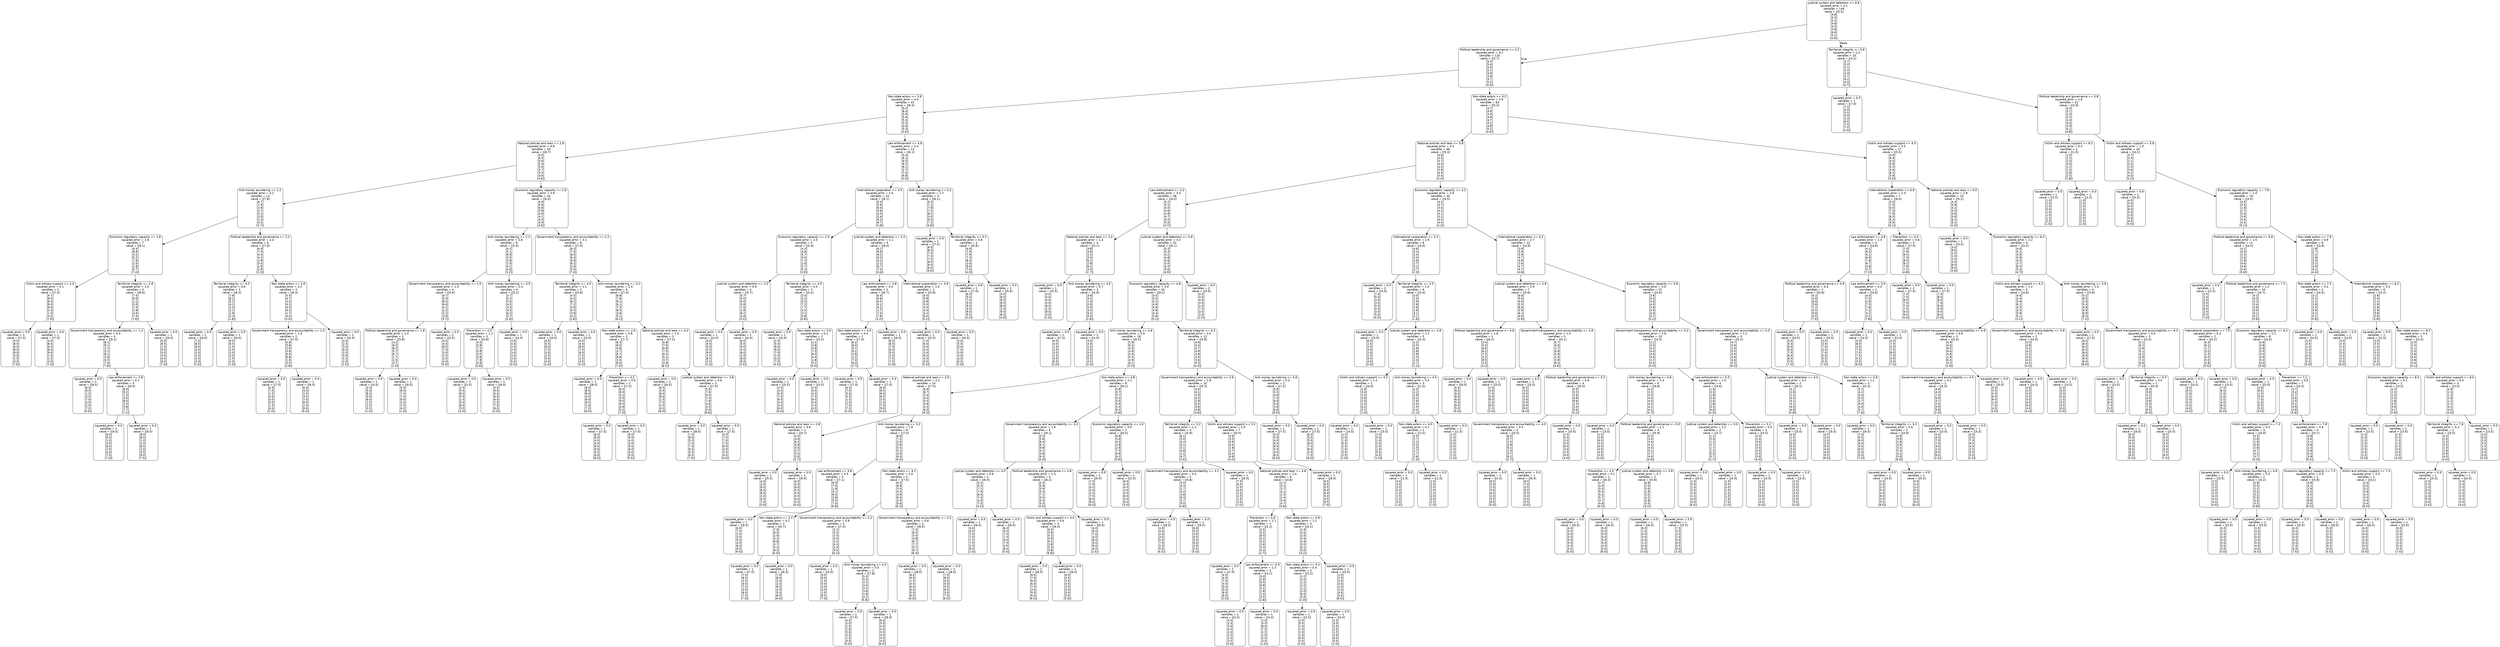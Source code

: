 digraph Tree {
node [shape=box, style="rounded", color="black", fontname="helvetica"] ;
edge [fontname="helvetica"] ;
0 [label="Judicial system and detention <= 6.8\nsquared_error = 4.1\nsamples = 148\nvalue = [[5.5]\n[4.8]\n[5.0]\n[4.2]\n[4.8]\n[4.5]\n[3.8]\n[4.6]\n[5.1]\n[4.6]]"] ;
1 [label="Political leadership and governance <= 3.2\nsquared_error = 4.1\nsamples = 125\nvalue = [[5.7]\n[5.0]\n[5.4]\n[4.6]\n[5.1]\n[4.9]\n[3.9]\n[4.7]\n[5.2]\n[4.5]]"] ;
0 -> 1 [labeldistance=2.5, labelangle=45, headlabel="True"] ;
2 [label="Non-state actors <= 3.8\nsquared_error = 4.4\nsamples = 42\nvalue = [[6.5]\n[5.5]\n[6.4]\n[5.9]\n[5.6]\n[5.4]\n[3.3]\n[4.6]\n[5.3]\n[4.4]]"] ;
1 -> 2 ;
3 [label="National policies and laws <= 2.8\nsquared_error = 4.6\nsamples = 29\nvalue = [[6.7]\n[5.6]\n[6.5]\n[5.6]\n[5.4]\n[5.0]\n[3.7]\n[3.3]\n[4.6]\n[4.6]]"] ;
2 -> 3 ;
4 [label="Anti-money laundering <= 2.2\nsquared_error = 4.2\nsamples = 13\nvalue = [[7.8]\n[6.7]\n[7.9]\n[3.8]\n[4.7]\n[5.2]\n[3.0]\n[2.3]\n[4.2]\n[4.7]]"] ;
3 -> 4 ;
5 [label="Economic regulatory capacity <= 1.8\nsquared_error = 2.6\nsamples = 7\nvalue = [[8.1]\n[6.4]\n[8.8]\n[3.2]\n[5.2]\n[7.9]\n[2.5]\n[2.8]\n[5.7]\n[7.4]]"] ;
4 -> 5 ;
6 [label="Victim and witness support <= 2.0\nsquared_error = 0.1\nsamples = 2\nvalue = [[7.3]\n[4.7]\n[8.5]\n[6.5]\n[8.0]\n[9.0]\n[2.0]\n[1.5]\n[3.0]\n[7.0]]"] ;
5 -> 6 ;
7 [label="squared_error = 0.0\nsamples = 1\nvalue = [[7.0]\n[5.0]\n[8.5]\n[6.5]\n[8.0]\n[9.0]\n[3.0]\n[1.5]\n[3.0]\n[7.0]]"] ;
6 -> 7 ;
8 [label="squared_error = 0.0\nsamples = 1\nvalue = [[7.5]\n[4.5]\n[8.5]\n[6.5]\n[8.0]\n[9.0]\n[1.5]\n[1.5]\n[3.0]\n[7.0]]"] ;
6 -> 8 ;
9 [label="Territorial integrity <= 2.8\nsquared_error = 1.0\nsamples = 5\nvalue = [[8.6]\n[7.5]\n[9.0]\n[1.2]\n[3.5]\n[7.3]\n[2.8]\n[3.6]\n[7.3]\n[7.6]]"] ;
5 -> 9 ;
10 [label="Government transparency and accountability <= 1.2\nsquared_error = 0.3\nsamples = 4\nvalue = [[9.2]\n[8.1]\n[9.1]\n[1.1]\n[3.1]\n[8.1]\n[2.6]\n[3.5]\n[7.6]\n[7.8]]"] ;
9 -> 10 ;
11 [label="squared_error = 0.0\nsamples = 1\nvalue = [[8.5]\n[8.5]\n[9.0]\n[1.5]\n[3.5]\n[7.0]\n[3.0]\n[2.5]\n[7.5]\n[9.5]]"] ;
10 -> 11 ;
12 [label="Law enforcement <= 2.8\nsquared_error = 0.1\nsamples = 3\nvalue = [[9.5]\n[8.0]\n[9.2]\n[1.0]\n[3.0]\n[8.5]\n[2.5]\n[3.8]\n[7.7]\n[7.2]]"] ;
10 -> 12 ;
13 [label="squared_error = 0.0\nsamples = 2\nvalue = [[9.5]\n[8.0]\n[9.5]\n[1.0]\n[3.5]\n[8.5]\n[2.5]\n[4.0]\n[7.5]\n[7.0]]"] ;
12 -> 13 ;
14 [label="squared_error = 0.0\nsamples = 1\nvalue = [[9.5]\n[8.0]\n[8.5]\n[1.0]\n[2.0]\n[8.5]\n[2.5]\n[3.5]\n[8.0]\n[7.5]]"] ;
12 -> 14 ;
15 [label="squared_error = 0.0\nsamples = 1\nvalue = [[6.0]\n[5.0]\n[8.5]\n[1.5]\n[5.0]\n[4.0]\n[3.5]\n[4.0]\n[6.0]\n[7.0]]"] ;
9 -> 15 ;
16 [label="Political leadership and governance <= 1.2\nsquared_error = 2.4\nsamples = 6\nvalue = [[7.6]\n[6.9]\n[7.0]\n[4.3]\n[4.2]\n[2.8]\n[3.5]\n[1.8]\n[2.9]\n[2.3]]"] ;
4 -> 16 ;
17 [label="Territorial integrity <= 4.2\nsquared_error = 0.6\nsamples = 3\nvalue = [[8.2]\n[7.8]\n[8.2]\n[5.2]\n[4.1]\n[2.0]\n[2.2]\n[1.9]\n[2.3]\n[1.9]]"] ;
16 -> 17 ;
18 [label="squared_error = 0.0\nsamples = 2\nvalue = [[8.0]\n[7.5]\n[8.5]\n[6.0]\n[4.5]\n[2.0]\n[2.0]\n[2.0]\n[2.0]\n[2.0]]"] ;
17 -> 18 ;
19 [label="squared_error = 0.0\nsamples = 1\nvalue = [[9.0]\n[9.5]\n[6.5]\n[1.5]\n[2.0]\n[2.0]\n[3.0]\n[1.5]\n[4.0]\n[1.5]]"] ;
17 -> 19 ;
20 [label="Non-state actors <= 2.8\nsquared_error = 2.2\nsamples = 3\nvalue = [[6.3]\n[5.0]\n[4.7]\n[2.3]\n[4.5]\n[4.3]\n[6.2]\n[1.7]\n[4.0]\n[3.0]]"] ;
16 -> 20 ;
21 [label="Government transparency and accountability <= 1.5\nsquared_error = 1.0\nsamples = 2\nvalue = [[7.0]\n[5.8]\n[5.8]\n[2.0]\n[3.8]\n[6.0]\n[6.8]\n[1.8]\n[5.0]\n[3.8]]"] ;
20 -> 21 ;
22 [label="squared_error = 0.0\nsamples = 1\nvalue = [[7.5]\n[5.5]\n[7.5]\n[1.5]\n[4.0]\n[5.0]\n[5.0]\n[1.5]\n[4.0]\n[2.5]]"] ;
21 -> 22 ;
23 [label="squared_error = 0.0\nsamples = 1\nvalue = [[6.5]\n[6.0]\n[4.0]\n[2.5]\n[3.5]\n[7.0]\n[8.5]\n[2.0]\n[6.0]\n[5.0]]"] ;
21 -> 23 ;
24 [label="squared_error = 0.0\nsamples = 1\nvalue = [[5.0]\n[3.5]\n[2.5]\n[3.0]\n[6.0]\n[1.0]\n[5.0]\n[1.5]\n[2.0]\n[1.5]]"] ;
20 -> 24 ;
25 [label="Economic regulatory capacity <= 2.8\nsquared_error = 3.9\nsamples = 16\nvalue = [[6.0]\n[4.9]\n[5.8]\n[6.8]\n[5.8]\n[4.9]\n[4.1]\n[4.0]\n[4.9]\n[4.6]]"] ;
3 -> 25 ;
26 [label="Anti-money laundering <= 2.2\nsquared_error = 2.8\nsamples = 8\nvalue = [[5.4]\n[4.2]\n[5.1]\n[6.9]\n[5.5]\n[3.8]\n[2.9]\n[4.2]\n[4.8]\n[3.2]]"] ;
25 -> 26 ;
27 [label="Government transparency and accountability <= 1.5\nsquared_error = 1.3\nsamples = 4\nvalue = [[5.6]\n[4.7]\n[5.0]\n[8.4]\n[6.6]\n[4.2]\n[2.2]\n[2.2]\n[3.9]\n[3.7]]"] ;
26 -> 27 ;
28 [label="Political leadership and governance <= 1.8\nsquared_error = 1.0\nsamples = 2\nvalue = [[5.8]\n[3.2]\n[6.0]\n[8.2]\n[5.7]\n[6.7]\n[1.7]\n[1.5]\n[3.7]\n[1.0]]"] ;
27 -> 28 ;
29 [label="squared_error = 0.0\nsamples = 1\nvalue = [[4.5]\n[2.0]\n[5.0]\n[8.5]\n[5.0]\n[6.0]\n[1.5]\n[1.5]\n[3.5]\n[1.0]]"] ;
28 -> 29 ;
30 [label="squared_error = 0.0\nsamples = 1\nvalue = [[8.5]\n[5.5]\n[8.0]\n[7.5]\n[7.0]\n[8.0]\n[2.0]\n[1.5]\n[4.0]\n[1.0]]"] ;
28 -> 30 ;
31 [label="squared_error = 0.0\nsamples = 2\nvalue = [[5.5]\n[5.5]\n[4.5]\n[8.5]\n[7.0]\n[3.0]\n[2.5]\n[2.5]\n[4.0]\n[5.0]]"] ;
27 -> 31 ;
32 [label="Anti-money laundering <= 3.5\nsquared_error = 2.4\nsamples = 4\nvalue = [[5.2]\n[3.7]\n[5.2]\n[5.5]\n[4.5]\n[3.3]\n[3.5]\n[6.2]\n[5.7]\n[2.8]]"] ;
26 -> 32 ;
33 [label="Prevention <= 2.5\nsquared_error = 1.2\nsamples = 3\nvalue = [[5.8]\n[4.0]\n[5.8]\n[7.2]\n[5.8]\n[3.5]\n[3.8]\n[7.8]\n[5.8]\n[2.8]]"] ;
32 -> 33 ;
34 [label="squared_error = 0.0\nsamples = 2\nvalue = [[5.5]\n[2.5]\n[5.5]\n[8.5]\n[5.5]\n[1.0]\n[5.0]\n[8.0]\n[5.5]\n[2.0]]"] ;
33 -> 34 ;
35 [label="squared_error = 0.0\nsamples = 1\nvalue = [[6.0]\n[5.5]\n[6.0]\n[6.0]\n[6.0]\n[6.0]\n[2.5]\n[7.5]\n[6.0]\n[3.5]]"] ;
33 -> 35 ;
36 [label="squared_error = 0.0\nsamples = 1\nvalue = [[4.0]\n[3.0]\n[4.0]\n[2.0]\n[2.0]\n[3.0]\n[3.0]\n[3.0]\n[5.5]\n[3.0]]"] ;
32 -> 36 ;
37 [label="Government transparency and accountability <= 2.2\nsquared_error = 3.1\nsamples = 8\nvalue = [[7.0]\n[6.3]\n[7.0]\n[6.5]\n[6.3]\n[6.8]\n[6.2]\n[3.6]\n[5.0]\n[7.0]]"] ;
25 -> 37 ;
38 [label="Territorial integrity <= 4.0\nsquared_error = 1.1\nsamples = 2\nvalue = [[5.8]\n[4.5]\n[4.5]\n[8.2]\n[7.2]\n[4.8]\n[5.0]\n[3.8]\n[4.2]\n[2.8]]"] ;
37 -> 38 ;
39 [label="squared_error = 0.0\nsamples = 1\nvalue = [[6.5]\n[4.5]\n[5.0]\n[8.0]\n[7.0]\n[3.5]\n[2.5]\n[5.0]\n[4.0]\n[2.0]]"] ;
38 -> 39 ;
40 [label="squared_error = 0.0\nsamples = 1\nvalue = [[5.0]\n[4.5]\n[4.0]\n[8.5]\n[7.5]\n[6.0]\n[7.5]\n[2.5]\n[4.5]\n[3.5]]"] ;
38 -> 40 ;
41 [label="Anti-money laundering <= 3.2\nsquared_error = 2.4\nsamples = 6\nvalue = [[7.4]\n[6.8]\n[7.6]\n[6.1]\n[6.1]\n[7.3]\n[6.5]\n[3.6]\n[5.2]\n[8.1]]"] ;
37 -> 41 ;
42 [label="Non-state actors <= 2.5\nsquared_error = 0.9\nsamples = 3\nvalue = [[7.7]\n[8.3]\n[8.5]\n[4.8]\n[3.7]\n[8.7]\n[8.8]\n[3.5]\n[6.0]\n[7.5]]"] ;
41 -> 42 ;
43 [label="squared_error = 0.0\nsamples = 1\nvalue = [[8.5]\n[8.0]\n[8.5]\n[6.0]\n[4.0]\n[8.0]\n[9.5]\n[1.0]\n[7.0]\n[8.5]]"] ;
42 -> 43 ;
44 [label="Prevention <= 3.2\nsquared_error = 0.4\nsamples = 2\nvalue = [[7.2]\n[8.5]\n[8.5]\n[4.2]\n[3.5]\n[9.0]\n[8.5]\n[4.8]\n[5.5]\n[7.0]]"] ;
42 -> 44 ;
45 [label="squared_error = 0.0\nsamples = 1\nvalue = [[7.5]\n[8.0]\n[8.0]\n[4.5]\n[4.0]\n[8.5]\n[9.0]\n[5.5]\n[6.0]\n[8.5]]"] ;
44 -> 45 ;
46 [label="squared_error = 0.0\nsamples = 1\nvalue = [[7.0]\n[9.0]\n[9.0]\n[4.0]\n[3.0]\n[9.5]\n[8.0]\n[4.0]\n[5.0]\n[5.5]]"] ;
44 -> 46 ;
47 [label="National policies and laws <= 4.2\nsquared_error = 1.5\nsamples = 3\nvalue = [[7.2]\n[5.8]\n[7.0]\n[6.8]\n[7.5]\n[6.5]\n[5.1]\n[3.7]\n[4.8]\n[8.5]]"] ;
41 -> 47 ;
48 [label="squared_error = 0.0\nsamples = 1\nvalue = [[6.5]\n[6.5]\n[4.5]\n[8.0]\n[8.0]\n[1.5]\n[7.0]\n[2.5]\n[4.0]\n[8.0]]"] ;
47 -> 48 ;
49 [label="Judicial system and detention <= 3.8\nsquared_error = 0.6\nsamples = 2\nvalue = [[7.4]\n[5.6]\n[7.6]\n[6.5]\n[7.4]\n[7.8]\n[4.6]\n[4.0]\n[5.0]\n[8.6]]"] ;
47 -> 49 ;
50 [label="squared_error = 0.0\nsamples = 1\nvalue = [[8.5]\n[7.5]\n[8.0]\n[5.0]\n[7.0]\n[7.0]\n[6.5]\n[5.5]\n[6.5]\n[7.5]]"] ;
49 -> 50 ;
51 [label="squared_error = 0.0\nsamples = 1\nvalue = [[7.0]\n[5.0]\n[7.5]\n[7.0]\n[7.5]\n[8.0]\n[4.0]\n[3.5]\n[4.5]\n[9.0]]"] ;
49 -> 51 ;
52 [label="Law enforcement <= 4.8\nsquared_error = 2.4\nsamples = 13\nvalue = [[6.1]\n[5.4]\n[6.2]\n[6.5]\n[6.2]\n[6.1]\n[2.7]\n[7.0]\n[6.8]\n[4.0]]"] ;
2 -> 52 ;
53 [label="International cooperation <= 4.5\nsquared_error = 2.0\nsamples = 10\nvalue = [[6.1]\n[5.4]\n[5.9]\n[6.0]\n[5.8]\n[5.3]\n[2.4]\n[6.3]\n[6.7]\n[3.8]]"] ;
52 -> 53 ;
54 [label="Economic regulatory capacity <= 2.5\nsquared_error = 2.0\nsamples = 5\nvalue = [[5.4]\n[4.3]\n[4.8]\n[5.7]\n[5.5]\n[7.3]\n[2.6]\n[5.7]\n[5.3]\n[3.9]]"] ;
53 -> 54 ;
55 [label="Judicial system and detention <= 2.5\nsquared_error = 0.9\nsamples = 2\nvalue = [[5.7]\n[5.7]\n[5.5]\n[6.0]\n[3.8]\n[7.0]\n[1.8]\n[8.2]\n[4.8]\n[3.0]]"] ;
54 -> 55 ;
56 [label="squared_error = 0.0\nsamples = 1\nvalue = [[4.0]\n[4.0]\n[5.5]\n[5.0]\n[3.5]\n[9.0]\n[1.5]\n[8.5]\n[2.5]\n[2.0]]"] ;
55 -> 56 ;
57 [label="squared_error = 0.0\nsamples = 1\nvalue = [[6.5]\n[6.5]\n[5.5]\n[6.5]\n[4.0]\n[6.0]\n[2.0]\n[8.0]\n[6.0]\n[3.5]]"] ;
55 -> 57 ;
58 [label="Territorial integrity <= 4.5\nsquared_error = 0.5\nsamples = 3\nvalue = [[5.2]\n[3.0]\n[4.2]\n[5.3]\n[7.2]\n[7.7]\n[3.3]\n[3.2]\n[5.8]\n[4.8]]"] ;
54 -> 58 ;
59 [label="squared_error = 0.0\nsamples = 1\nvalue = [[5.0]\n[2.5]\n[5.0]\n[6.5]\n[6.5]\n[7.0]\n[2.0]\n[4.0]\n[7.0]\n[4.5]]"] ;
58 -> 59 ;
60 [label="Non-state actors <= 5.0\nsquared_error = 0.1\nsamples = 2\nvalue = [[5.2]\n[3.2]\n[3.8]\n[4.8]\n[7.5]\n[8.0]\n[4.0]\n[2.8]\n[5.2]\n[5.0]]"] ;
58 -> 60 ;
61 [label="squared_error = 0.0\nsamples = 1\nvalue = [[5.5]\n[3.5]\n[4.0]\n[5.5]\n[7.5]\n[8.0]\n[4.0]\n[3.0]\n[6.0]\n[5.0]]"] ;
60 -> 61 ;
62 [label="squared_error = 0.0\nsamples = 1\nvalue = [[5.0]\n[3.0]\n[3.5]\n[4.0]\n[7.5]\n[8.0]\n[4.0]\n[2.5]\n[4.5]\n[5.0]]"] ;
60 -> 62 ;
63 [label="Judicial system and detention <= 3.2\nsquared_error = 1.1\nsamples = 5\nvalue = [[6.5]\n[6.1]\n[6.6]\n[6.2]\n[6.0]\n[4.2]\n[2.2]\n[6.7]\n[7.4]\n[3.6]]"] ;
53 -> 63 ;
64 [label="Law enforcement <= 3.8\nsquared_error = 0.5\nsamples = 3\nvalue = [[6.7]\n[6.4]\n[6.8]\n[6.5]\n[6.1]\n[4.2]\n[1.7]\n[7.3]\n[7.8]\n[3.2]]"] ;
63 -> 64 ;
65 [label="Non-state actors <= 4.5\nsquared_error = 0.4\nsamples = 2\nvalue = [[7.0]\n[6.2]\n[8.0]\n[5.7]\n[6.2]\n[2.8]\n[1.2]\n[7.0]\n[8.3]\n[3.7]]"] ;
64 -> 65 ;
66 [label="squared_error = 0.0\nsamples = 1\nvalue = [[7.0]\n[6.5]\n[7.0]\n[5.0]\n[5.5]\n[1.5]\n[1.5]\n[7.0]\n[7.0]\n[2.0]]"] ;
65 -> 66 ;
67 [label="squared_error = 0.0\nsamples = 1\nvalue = [[7.0]\n[6.0]\n[8.5]\n[6.0]\n[6.5]\n[3.5]\n[1.0]\n[7.0]\n[9.0]\n[4.5]]"] ;
65 -> 67 ;
68 [label="squared_error = 0.0\nsamples = 1\nvalue = [[6.5]\n[6.5]\n[6.0]\n[7.0]\n[6.0]\n[5.0]\n[2.0]\n[7.5]\n[7.5]\n[3.0]]"] ;
64 -> 68 ;
69 [label="International cooperation <= 5.8\nsquared_error = 1.0\nsamples = 2\nvalue = [[5.8]\n[5.0]\n[5.8]\n[4.8]\n[5.5]\n[4.0]\n[4.5]\n[4.2]\n[6.0]\n[5.2]]"] ;
63 -> 69 ;
70 [label="squared_error = 0.0\nsamples = 1\nvalue = [[5.5]\n[7.0]\n[6.0]\n[4.5]\n[4.0]\n[3.0]\n[6.0]\n[4.5]\n[5.5]\n[5.5]]"] ;
69 -> 70 ;
71 [label="squared_error = 0.0\nsamples = 1\nvalue = [[6.0]\n[3.0]\n[5.5]\n[5.0]\n[7.0]\n[5.0]\n[3.0]\n[4.0]\n[6.5]\n[5.0]]"] ;
69 -> 71 ;
72 [label="Anti-money laundering <= 4.2\nsquared_error = 1.7\nsamples = 3\nvalue = [[6.1]\n[5.4]\n[7.2]\n[7.8]\n[7.2]\n[8.2]\n[3.5]\n[9.0]\n[7.2]\n[4.8]]"] ;
52 -> 72 ;
73 [label="squared_error = 0.0\nsamples = 1\nvalue = [[7.5]\n[8.5]\n[8.0]\n[7.5]\n[7.0]\n[7.5]\n[8.0]\n[9.0]\n[8.0]\n[9.0]]"] ;
72 -> 73 ;
74 [label="Territorial integrity <= 5.2\nsquared_error = 0.8\nsamples = 2\nvalue = [[5.8]\n[4.8]\n[7.0]\n[7.9]\n[7.3]\n[8.4]\n[2.6]\n[9.0]\n[7.0]\n[4.0]]"] ;
72 -> 74 ;
75 [label="squared_error = 0.0\nsamples = 1\nvalue = [[7.0]\n[6.0]\n[5.5]\n[7.0]\n[5.5]\n[9.0]\n[3.5]\n[9.0]\n[5.5]\n[4.0]]"] ;
74 -> 75 ;
76 [label="squared_error = 0.0\nsamples = 1\nvalue = [[5.0]\n[4.0]\n[8.0]\n[8.5]\n[8.5]\n[8.0]\n[2.0]\n[9.0]\n[8.0]\n[4.0]]"] ;
74 -> 76 ;
77 [label="Non-state actors <= 6.2\nsquared_error = 3.6\nsamples = 83\nvalue = [[5.3]\n[4.7]\n[4.9]\n[3.9]\n[4.8]\n[4.7]\n[4.1]\n[4.8]\n[5.2]\n[4.6]]"] ;
1 -> 77 ;
78 [label="National policies and laws <= 5.8\nsquared_error = 3.4\nsamples = 66\nvalue = [[5.3]\n[4.6]\n[4.5]\n[3.7]\n[4.4]\n[4.5]\n[3.9]\n[4.4]\n[5.0]\n[4.4]]"] ;
77 -> 78 ;
79 [label="Law enforcement <= 3.2\nsquared_error = 3.3\nsamples = 36\nvalue = [[6.0]\n[5.2]\n[5.2]\n[4.0]\n[4.6]\n[4.8]\n[4.7]\n[4.5]\n[5.5]\n[4.7]]"] ;
78 -> 79 ;
80 [label="National policies and laws <= 3.2\nsquared_error = 1.4\nsamples = 4\nvalue = [[5.1]\n[3.8]\n[3.8]\n[2.2]\n[3.0]\n[6.2]\n[2.8]\n[6.2]\n[4.3]\n[2.7]]"] ;
79 -> 80 ;
81 [label="squared_error = 0.0\nsamples = 1\nvalue = [[5.5]\n[4.0]\n[5.0]\n[4.5]\n[3.5]\n[8.5]\n[2.5]\n[8.0]\n[3.0]\n[2.5]]"] ;
80 -> 81 ;
82 [label="Anti-money laundering <= 4.5\nsquared_error = 0.7\nsamples = 3\nvalue = [[4.9]\n[3.8]\n[3.2]\n[1.0]\n[2.8]\n[5.0]\n[3.0]\n[5.2]\n[5.0]\n[2.8]]"] ;
80 -> 82 ;
83 [label="squared_error = 0.0\nsamples = 1\nvalue = [[7.5]\n[6.0]\n[4.0]\n[1.0]\n[3.5]\n[3.5]\n[1.5]\n[4.5]\n[6.5]\n[2.0]]"] ;
82 -> 83 ;
84 [label="squared_error = 0.0\nsamples = 2\nvalue = [[4.0]\n[3.0]\n[3.0]\n[1.0]\n[2.5]\n[5.5]\n[3.5]\n[5.5]\n[4.5]\n[3.0]]"] ;
82 -> 84 ;
85 [label="Judicial system and detention <= 5.8\nsquared_error = 3.2\nsamples = 32\nvalue = [[6.1]\n[5.3]\n[5.3]\n[4.2]\n[4.8]\n[4.6]\n[5.0]\n[4.3]\n[5.6]\n[4.9]]"] ;
79 -> 85 ;
86 [label="Economic regulatory capacity <= 4.8\nsquared_error = 3.0\nsamples = 30\nvalue = [[6.2]\n[5.5]\n[5.5]\n[4.2]\n[4.9]\n[4.8]\n[4.8]\n[4.4]\n[5.8]\n[5.1]]"] ;
85 -> 86 ;
87 [label="Anti-money laundering <= 4.8\nsquared_error = 2.5\nsamples = 18\nvalue = [[6.5]\n[5.9]\n[6.2]\n[4.5]\n[4.8]\n[5.5]\n[5.3]\n[4.9]\n[6.1]\n[5.5]]"] ;
86 -> 87 ;
88 [label="National policies and laws <= 3.5\nsquared_error = 2.2\nsamples = 10\nvalue = [[7.0]\n[6.0]\n[6.7]\n[3.4]\n[4.3]\n[5.5]\n[4.8]\n[4.3]\n[6.0]\n[6.3]]"] ;
87 -> 88 ;
89 [label="National policies and laws <= 2.8\nsquared_error = 0.6\nsamples = 2\nvalue = [[5.7]\n[4.0]\n[4.8]\n[6.2]\n[5.8]\n[5.5]\n[3.7]\n[5.5]\n[5.0]\n[5.7]]"] ;
88 -> 89 ;
90 [label="squared_error = 0.0\nsamples = 1\nvalue = [[5.0]\n[4.0]\n[3.5]\n[6.5]\n[6.5]\n[6.5]\n[2.0]\n[4.5]\n[7.0]\n[5.0]]"] ;
89 -> 90 ;
91 [label="squared_error = 0.0\nsamples = 1\nvalue = [[6.0]\n[4.0]\n[5.5]\n[6.0]\n[5.5]\n[5.0]\n[4.5]\n[6.0]\n[4.0]\n[6.0]]"] ;
89 -> 91 ;
92 [label="Anti-money laundering <= 3.2\nsquared_error = 1.9\nsamples = 8\nvalue = [[7.4]\n[6.6]\n[7.2]\n[2.6]\n[3.9]\n[5.5]\n[5.1]\n[4.0]\n[6.3]\n[6.4]]"] ;
88 -> 92 ;
93 [label="Law enforcement <= 3.8\nsquared_error = 0.5\nsamples = 3\nvalue = [[7.1]\n[6.9]\n[7.9]\n[1.9]\n[3.1]\n[6.4]\n[3.8]\n[5.5]\n[7.0]\n[6.8]]"] ;
92 -> 93 ;
94 [label="squared_error = 0.0\nsamples = 1\nvalue = [[8.5]\n[6.5]\n[7.5]\n[1.5]\n[3.0]\n[5.0]\n[4.0]\n[6.0]\n[9.0]\n[8.0]]"] ;
93 -> 94 ;
95 [label="Non-state actors <= 3.2\nsquared_error = 0.2\nsamples = 2\nvalue = [[6.7]\n[7.0]\n[8.0]\n[2.0]\n[3.2]\n[6.8]\n[3.7]\n[5.3]\n[6.3]\n[6.3]]"] ;
93 -> 95 ;
96 [label="squared_error = 0.0\nsamples = 1\nvalue = [[7.0]\n[7.0]\n[8.0]\n[2.0]\n[4.5]\n[7.5]\n[3.0]\n[6.0]\n[7.0]\n[7.0]]"] ;
95 -> 96 ;
97 [label="squared_error = 0.0\nsamples = 1\nvalue = [[6.5]\n[7.0]\n[8.0]\n[2.0]\n[2.5]\n[6.5]\n[4.0]\n[5.0]\n[6.0]\n[6.0]]"] ;
95 -> 97 ;
98 [label="Non-state actors <= 4.2\nsquared_error = 2.0\nsamples = 5\nvalue = [[7.5]\n[6.3]\n[6.8]\n[3.0]\n[4.4]\n[4.9]\n[6.0]\n[3.0]\n[5.8]\n[6.2]]"] ;
92 -> 98 ;
99 [label="Government transparency and accountability <= 3.2\nsquared_error = 0.9\nsamples = 3\nvalue = [[7.0]\n[5.2]\n[5.3]\n[2.5]\n[4.0]\n[3.2]\n[4.3]\n[2.3]\n[5.0]\n[6.2]]"] ;
98 -> 99 ;
100 [label="squared_error = 0.0\nsamples = 1\nvalue = [[5.5]\n[5.5]\n[6.0]\n[1.0]\n[5.0]\n[3.0]\n[5.5]\n[1.5]\n[6.5]\n[7.0]]"] ;
99 -> 100 ;
101 [label="Anti-money laundering <= 4.0\nsquared_error = 0.5\nsamples = 2\nvalue = [[7.8]\n[5.0]\n[5.0]\n[3.2]\n[3.5]\n[3.2]\n[3.8]\n[2.8]\n[4.2]\n[5.8]]"] ;
99 -> 101 ;
102 [label="squared_error = 0.0\nsamples = 1\nvalue = [[7.5]\n[4.0]\n[5.0]\n[2.5]\n[2.0]\n[3.0]\n[3.0]\n[2.5]\n[4.5]\n[5.0]]"] ;
101 -> 102 ;
103 [label="squared_error = 0.0\nsamples = 1\nvalue = [[8.0]\n[6.0]\n[5.0]\n[4.0]\n[5.0]\n[3.5]\n[4.5]\n[3.0]\n[4.0]\n[6.5]]"] ;
101 -> 103 ;
104 [label="Government transparency and accountability <= 3.2\nsquared_error = 0.8\nsamples = 2\nvalue = [[8.0]\n[7.5]\n[8.3]\n[3.5]\n[4.8]\n[6.7]\n[7.7]\n[3.7]\n[6.7]\n[6.3]]"] ;
98 -> 104 ;
105 [label="squared_error = 0.0\nsamples = 1\nvalue = [[8.0]\n[8.5]\n[9.0]\n[1.5]\n[4.5]\n[9.0]\n[6.0]\n[5.0]\n[6.0]\n[6.0]]"] ;
104 -> 105 ;
106 [label="squared_error = 0.0\nsamples = 1\nvalue = [[8.0]\n[7.0]\n[8.0]\n[4.5]\n[5.0]\n[5.5]\n[8.5]\n[3.0]\n[7.0]\n[6.5]]"] ;
104 -> 106 ;
107 [label="Non-state actors <= 4.8\nsquared_error = 2.1\nsamples = 8\nvalue = [[6.1]\n[5.8]\n[5.7]\n[5.7]\n[5.3]\n[5.5]\n[5.8]\n[5.4]\n[6.3]\n[4.8]]"] ;
87 -> 107 ;
108 [label="Government transparency and accountability <= 3.2\nsquared_error = 1.6\nsamples = 6\nvalue = [[6.1]\n[5.3]\n[5.6]\n[6.4]\n[6.1]\n[6.8]\n[5.2]\n[4.8]\n[6.3]\n[4.4]]"] ;
107 -> 108 ;
109 [label="Judicial system and detention <= 4.0\nsquared_error = 0.6\nsamples = 2\nvalue = [[6.0]\n[5.2]\n[5.2]\n[7.1]\n[7.0]\n[6.4]\n[7.4]\n[4.0]\n[7.5]\n[4.2]]"] ;
108 -> 109 ;
110 [label="squared_error = 0.0\nsamples = 1\nvalue = [[6.0]\n[3.0]\n[4.5]\n[7.5]\n[7.0]\n[7.5]\n[7.0]\n[2.5]\n[6.0]\n[2.0]]"] ;
109 -> 110 ;
111 [label="squared_error = 0.0\nsamples = 1\nvalue = [[6.0]\n[6.0]\n[5.5]\n[7.0]\n[7.0]\n[6.0]\n[7.5]\n[4.5]\n[8.0]\n[5.0]]"] ;
109 -> 111 ;
112 [label="Political leadership and governance <= 4.8\nsquared_error = 1.3\nsamples = 4\nvalue = [[6.2]\n[5.4]\n[5.9]\n[5.9]\n[5.3]\n[7.1]\n[3.5]\n[5.4]\n[5.3]\n[4.5]]"] ;
108 -> 112 ;
113 [label="Victim and witness support <= 4.0\nsquared_error = 0.9\nsamples = 3\nvalue = [[6.3]\n[6.3]\n[5.8]\n[5.2]\n[5.8]\n[6.2]\n[3.8]\n[5.0]\n[5.8]\n[5.8]]"] ;
112 -> 113 ;
114 [label="squared_error = 0.0\nsamples = 2\nvalue = [[6.5]\n[6.5]\n[7.0]\n[6.0]\n[6.5]\n[7.5]\n[3.5]\n[5.0]\n[6.0]\n[6.0]]"] ;
113 -> 114 ;
115 [label="squared_error = 0.0\nsamples = 1\nvalue = [[6.0]\n[6.0]\n[3.5]\n[3.5]\n[4.5]\n[3.5]\n[4.5]\n[5.0]\n[5.5]\n[5.5]]"] ;
113 -> 115 ;
116 [label="squared_error = 0.0\nsamples = 1\nvalue = [[6.0]\n[4.0]\n[6.0]\n[7.0]\n[4.5]\n[8.5]\n[3.0]\n[6.0]\n[4.5]\n[2.5]]"] ;
112 -> 116 ;
117 [label="Economic regulatory capacity <= 4.2\nsquared_error = 0.5\nsamples = 2\nvalue = [[6.0]\n[6.8]\n[5.8]\n[4.0]\n[3.8]\n[2.8]\n[7.0]\n[6.8]\n[6.2]\n[5.8]]"] ;
107 -> 117 ;
118 [label="squared_error = 0.0\nsamples = 1\nvalue = [[6.5]\n[7.0]\n[7.0]\n[4.0]\n[4.0]\n[2.5]\n[7.5]\n[8.5]\n[6.5]\n[6.0]]"] ;
117 -> 118 ;
119 [label="squared_error = 0.0\nsamples = 1\nvalue = [[5.5]\n[6.5]\n[4.5]\n[4.0]\n[3.5]\n[3.0]\n[6.5]\n[5.0]\n[6.0]\n[5.5]]"] ;
117 -> 119 ;
120 [label="Territorial integrity <= 6.2\nsquared_error = 3.0\nsamples = 12\nvalue = [[5.8]\n[4.8]\n[4.4]\n[3.7]\n[4.9]\n[3.8]\n[4.0]\n[3.6]\n[5.3]\n[4.4]]"] ;
86 -> 120 ;
121 [label="Government transparency and accountability <= 3.8\nsquared_error = 2.8\nsamples = 10\nvalue = [[5.3]\n[4.5]\n[4.1]\n[3.3]\n[4.3]\n[2.9]\n[3.5]\n[3.6]\n[4.8]\n[3.8]]"] ;
120 -> 121 ;
122 [label="Territorial integrity <= 5.2\nsquared_error = 1.2\nsamples = 3\nvalue = [[5.9]\n[6.1]\n[5.0]\n[2.4]\n[4.1]\n[3.1]\n[4.8]\n[2.2]\n[4.7]\n[3.5]]"] ;
121 -> 122 ;
123 [label="Government transparency and accountability <= 3.2\nsquared_error = 0.4\nsamples = 2\nvalue = [[5.8]\n[5.5]\n[4.3]\n[2.7]\n[4.2]\n[3.8]\n[6.3]\n[2.7]\n[5.5]\n[4.8]]"] ;
122 -> 123 ;
124 [label="squared_error = 0.0\nsamples = 1\nvalue = [[6.5]\n[4.5]\n[3.0]\n[2.0]\n[3.5]\n[5.5]\n[7.0]\n[2.0]\n[5.5]\n[4.5]]"] ;
123 -> 124 ;
125 [label="squared_error = 0.0\nsamples = 1\nvalue = [[5.5]\n[6.0]\n[5.0]\n[3.0]\n[4.5]\n[3.0]\n[6.0]\n[3.0]\n[5.5]\n[5.0]]"] ;
123 -> 125 ;
126 [label="squared_error = 0.0\nsamples = 1\nvalue = [[6.0]\n[7.0]\n[6.0]\n[2.0]\n[4.0]\n[2.0]\n[2.5]\n[1.5]\n[3.5]\n[1.5]]"] ;
122 -> 126 ;
127 [label="Victim and witness support <= 5.2\nsquared_error = 2.9\nsamples = 7\nvalue = [[5.0]\n[3.6]\n[3.5]\n[3.9]\n[4.4]\n[2.8]\n[2.7]\n[4.4]\n[4.9]\n[4.0]]"] ;
121 -> 127 ;
128 [label="National policies and laws <= 4.8\nsquared_error = 2.4\nsamples = 6\nvalue = [[4.6]\n[3.1]\n[3.1]\n[3.7]\n[4.1]\n[2.3]\n[2.4]\n[4.4]\n[4.7]\n[3.6]]"] ;
127 -> 128 ;
129 [label="Prevention <= 3.8\nsquared_error = 2.1\nsamples = 3\nvalue = [[5.2]\n[3.5]\n[3.2]\n[6.0]\n[5.2]\n[3.2]\n[2.8]\n[3.3]\n[4.3]\n[2.7]]"] ;
128 -> 129 ;
130 [label="squared_error = 0.0\nsamples = 1\nvalue = [[7.0]\n[4.5]\n[4.0]\n[7.0]\n[4.0]\n[5.0]\n[5.0]\n[6.0]\n[6.0]\n[2.5]]"] ;
129 -> 130 ;
131 [label="Law enforcement <= 5.5\nsquared_error = 1.3\nsamples = 2\nvalue = [[4.2]\n[3.0]\n[2.8]\n[5.5]\n[5.8]\n[2.2]\n[1.8]\n[2.0]\n[3.5]\n[2.8]]"] ;
129 -> 131 ;
132 [label="squared_error = 0.0\nsamples = 1\nvalue = [[4.5]\n[4.0]\n[2.5]\n[3.0]\n[4.0]\n[2.0]\n[2.5]\n[1.5]\n[3.5]\n[4.0]]"] ;
131 -> 132 ;
133 [label="squared_error = 0.0\nsamples = 1\nvalue = [[4.0]\n[2.0]\n[3.0]\n[8.0]\n[7.5]\n[2.5]\n[1.0]\n[2.5]\n[3.5]\n[1.5]]"] ;
131 -> 133 ;
134 [label="Non-state actors <= 5.8\nsquared_error = 1.2\nsamples = 3\nvalue = [[4.1]\n[2.9]\n[3.0]\n[2.0]\n[3.4]\n[1.6]\n[2.0]\n[5.2]\n[5.0]\n[4.2]]"] ;
128 -> 134 ;
135 [label="Non-state actors <= 5.2\nsquared_error = 0.4\nsamples = 2\nvalue = [[3.2]\n[2.2]\n[4.0]\n[1.0]\n[2.2]\n[1.2]\n[2.0]\n[6.0]\n[5.0]\n[2.0]]"] ;
134 -> 135 ;
136 [label="squared_error = 0.0\nsamples = 1\nvalue = [[2.5]\n[2.5]\n[5.0]\n[1.0]\n[1.0]\n[1.0]\n[1.0]\n[6.0]\n[5.0]\n[2.5]]"] ;
135 -> 136 ;
137 [label="squared_error = 0.0\nsamples = 1\nvalue = [[4.0]\n[2.0]\n[3.0]\n[1.0]\n[3.5]\n[1.5]\n[3.0]\n[6.0]\n[5.0]\n[1.5]]"] ;
135 -> 137 ;
138 [label="squared_error = 0.0\nsamples = 1\nvalue = [[5.0]\n[3.5]\n[2.0]\n[3.0]\n[4.5]\n[2.0]\n[2.0]\n[4.5]\n[5.0]\n[6.5]]"] ;
134 -> 138 ;
139 [label="squared_error = 0.0\nsamples = 1\nvalue = [[8.0]\n[6.5]\n[6.5]\n[5.5]\n[6.0]\n[6.0]\n[5.0]\n[4.5]\n[6.5]\n[7.0]]"] ;
127 -> 139 ;
140 [label="Anti-money laundering <= 5.8\nsquared_error = 0.3\nsamples = 2\nvalue = [[7.2]\n[5.8]\n[5.5]\n[4.8]\n[7.0]\n[6.8]\n[5.8]\n[3.8]\n[6.8]\n[6.5]]"] ;
120 -> 140 ;
141 [label="squared_error = 0.0\nsamples = 1\nvalue = [[7.5]\n[5.5]\n[5.5]\n[4.0]\n[6.0]\n[6.5]\n[5.0]\n[4.0]\n[6.0]\n[6.5]]"] ;
140 -> 141 ;
142 [label="squared_error = 0.0\nsamples = 1\nvalue = [[7.0]\n[6.0]\n[5.5]\n[5.5]\n[8.0]\n[7.0]\n[6.5]\n[3.5]\n[7.5]\n[6.5]]"] ;
140 -> 142 ;
143 [label="squared_error = 0.0\nsamples = 2\nvalue = [[4.0]\n[3.5]\n[3.5]\n[4.0]\n[4.0]\n[1.0]\n[7.5]\n[3.0]\n[3.0]\n[2.5]]"] ;
85 -> 143 ;
144 [label="Economic regulatory capacity <= 4.2\nsquared_error = 2.9\nsamples = 30\nvalue = [[4.5]\n[4.1]\n[3.7]\n[3.5]\n[4.2]\n[4.1]\n[3.1]\n[4.2]\n[4.4]\n[4.2]]"] ;
78 -> 144 ;
145 [label="International cooperation <= 5.2\nsquared_error = 1.9\nsamples = 8\nvalue = [[3.6]\n[4.6]\n[3.3]\n[2.4]\n[3.0]\n[2.8]\n[1.7]\n[3.1]\n[3.7]\n[2.5]]"] ;
144 -> 145 ;
146 [label="squared_error = 0.0\nsamples = 2\nvalue = [[4.0]\n[7.0]\n[5.0]\n[3.5]\n[3.5]\n[5.0]\n[2.0]\n[3.0]\n[5.0]\n[4.0]]"] ;
145 -> 146 ;
147 [label="Territorial integrity <= 3.5\nsquared_error = 1.5\nsamples = 6\nvalue = [[3.4]\n[3.5]\n[2.5]\n[1.9]\n[2.8]\n[1.8]\n[1.6]\n[3.1]\n[3.1]\n[1.8]]"] ;
145 -> 147 ;
148 [label="squared_error = 0.0\nsamples = 1\nvalue = [[5.5]\n[6.0]\n[2.5]\n[2.5]\n[3.0]\n[2.0]\n[2.0]\n[4.5]\n[4.0]\n[3.0]]"] ;
147 -> 148 ;
149 [label="Judicial system and detention <= 4.8\nsquared_error = 1.1\nsamples = 5\nvalue = [[2.3]\n[2.2]\n[2.5]\n[1.6]\n[2.8]\n[1.8]\n[1.3]\n[2.4]\n[2.7]\n[1.2]]"] ;
147 -> 149 ;
150 [label="Victim and witness support <= 3.2\nsquared_error = 1.2\nsamples = 2\nvalue = [[4.0]\n[1.8]\n[3.0]\n[1.0]\n[3.8]\n[2.0]\n[1.0]\n[4.2]\n[3.2]\n[1.0]]"] ;
149 -> 150 ;
151 [label="squared_error = 0.0\nsamples = 1\nvalue = [[4.5]\n[1.5]\n[2.0]\n[1.0]\n[6.5]\n[2.0]\n[1.0]\n[3.0]\n[2.0]\n[1.0]]"] ;
150 -> 151 ;
152 [label="squared_error = 0.0\nsamples = 1\nvalue = [[3.5]\n[2.0]\n[4.0]\n[1.0]\n[1.0]\n[2.0]\n[1.0]\n[5.5]\n[4.5]\n[1.0]]"] ;
150 -> 152 ;
153 [label="Anti-money laundering <= 4.5\nsquared_error = 0.4\nsamples = 3\nvalue = [[1.5]\n[2.5]\n[2.2]\n[1.9]\n[2.2]\n[1.6]\n[1.5]\n[1.5]\n[2.4]\n[1.2]]"] ;
149 -> 153 ;
154 [label="Non-state actors <= 4.5\nsquared_error = 0.1\nsamples = 2\nvalue = [[1.5]\n[2.5]\n[2.7]\n[2.2]\n[2.0]\n[1.0]\n[1.7]\n[1.7]\n[2.8]\n[1.3]]"] ;
153 -> 154 ;
155 [label="squared_error = 0.0\nsamples = 1\nvalue = [[1.5]\n[3.0]\n[3.0]\n[2.0]\n[2.0]\n[1.0]\n[1.5]\n[1.5]\n[3.0]\n[1.5]]"] ;
154 -> 155 ;
156 [label="squared_error = 0.0\nsamples = 1\nvalue = [[1.5]\n[1.5]\n[2.0]\n[2.5]\n[2.0]\n[1.0]\n[2.0]\n[2.0]\n[2.5]\n[1.0]]"] ;
154 -> 156 ;
157 [label="squared_error = 0.0\nsamples = 1\nvalue = [[1.5]\n[2.5]\n[1.0]\n[1.0]\n[3.0]\n[3.5]\n[1.0]\n[1.0]\n[1.0]\n[1.0]]"] ;
153 -> 157 ;
158 [label="International cooperation <= 6.2\nsquared_error = 2.7\nsamples = 22\nvalue = [[4.9]\n[3.9]\n[3.9]\n[3.9]\n[4.7]\n[4.6]\n[3.6]\n[4.7]\n[4.7]\n[4.8]]"] ;
144 -> 158 ;
159 [label="Judicial system and detention <= 3.8\nsquared_error = 2.9\nsamples = 7\nvalue = [[5.6]\n[4.6]\n[5.0]\n[4.6]\n[5.5]\n[6.6]\n[2.9]\n[6.2]\n[4.9]\n[3.9]]"] ;
158 -> 159 ;
160 [label="Political leadership and governance <= 4.8\nsquared_error = 1.6\nsamples = 2\nvalue = [[6.2]\n[3.4]\n[5.0]\n[6.6]\n[6.2]\n[7.2]\n[3.2]\n[8.5]\n[3.5]\n[3.2]]"] ;
159 -> 160 ;
161 [label="squared_error = 0.0\nsamples = 1\nvalue = [[8.0]\n[5.5]\n[6.5]\n[6.0]\n[8.0]\n[6.0]\n[5.0]\n[8.5]\n[5.0]\n[5.0]]"] ;
160 -> 161 ;
162 [label="squared_error = 0.0\nsamples = 1\nvalue = [[5.0]\n[2.0]\n[4.0]\n[7.0]\n[5.0]\n[8.0]\n[2.0]\n[8.5]\n[2.5]\n[2.0]]"] ;
160 -> 162 ;
163 [label="Government transparency and accountability <= 3.8\nsquared_error = 1.4\nsamples = 5\nvalue = [[5.1]\n[5.7]\n[5.0]\n[2.7]\n[4.8]\n[5.9]\n[2.6]\n[3.9]\n[6.3]\n[4.6]]"] ;
159 -> 163 ;
164 [label="squared_error = 0.0\nsamples = 1\nvalue = [[5.5]\n[6.5]\n[3.0]\n[3.0]\n[4.5]\n[3.0]\n[3.0]\n[6.0]\n[9.0]\n[6.0]]"] ;
163 -> 164 ;
165 [label="Political leadership and governance <= 5.2\nsquared_error = 0.9\nsamples = 4\nvalue = [[5.0]\n[5.5]\n[5.5]\n[2.6]\n[4.9]\n[6.6]\n[2.5]\n[3.4]\n[5.6]\n[4.2]]"] ;
163 -> 165 ;
166 [label="Government transparency and accountability <= 4.5\nsquared_error = 0.4\nsamples = 3\nvalue = [[5.0]\n[6.5]\n[5.7]\n[2.5]\n[4.8]\n[6.2]\n[2.3]\n[3.7]\n[6.2]\n[4.7]]"] ;
165 -> 166 ;
167 [label="squared_error = 0.0\nsamples = 2\nvalue = [[4.5]\n[6.5]\n[5.0]\n[2.0]\n[4.5]\n[6.5]\n[2.0]\n[3.5]\n[6.5]\n[5.5]]"] ;
166 -> 167 ;
168 [label="squared_error = 0.0\nsamples = 1\nvalue = [[6.0]\n[6.5]\n[7.0]\n[3.5]\n[5.5]\n[5.5]\n[3.0]\n[4.0]\n[5.5]\n[3.0]]"] ;
166 -> 168 ;
169 [label="squared_error = 0.0\nsamples = 1\nvalue = [[5.0]\n[2.5]\n[5.0]\n[3.0]\n[5.0]\n[8.0]\n[3.0]\n[2.5]\n[4.0]\n[3.0]]"] ;
165 -> 169 ;
170 [label="Economic regulatory capacity <= 5.8\nsquared_error = 2.0\nsamples = 15\nvalue = [[4.6]\n[3.6]\n[3.4]\n[3.6]\n[4.3]\n[3.8]\n[3.9]\n[4.0]\n[4.7]\n[5.2]]"] ;
158 -> 170 ;
171 [label="Government transparency and accountability <= 5.2\nsquared_error = 1.9\nsamples = 10\nvalue = [[4.3]\n[3.1]\n[3.3]\n[4.2]\n[4.0]\n[3.6]\n[3.6]\n[3.7]\n[4.3]\n[4.5]]"] ;
170 -> 171 ;
172 [label="Anti-money laundering <= 4.8\nsquared_error = 1.3\nsamples = 6\nvalue = [[4.8]\n[4.2]\n[3.2]\n[5.3]\n[4.3]\n[4.3]\n[4.2]\n[4.1]\n[4.1]\n[4.7]]"] ;
171 -> 172 ;
173 [label="squared_error = 0.0\nsamples = 2\nvalue = [[3.5]\n[2.5]\n[3.0]\n[6.5]\n[4.5]\n[4.0]\n[3.0]\n[4.5]\n[3.0]\n[4.5]]"] ;
172 -> 173 ;
174 [label="Political leadership and governance <= 5.0\nsquared_error = 1.1\nsamples = 4\nvalue = [[5.9]\n[5.5]\n[3.4]\n[4.4]\n[4.1]\n[4.5]\n[5.1]\n[3.7]\n[4.9]\n[4.9]]"] ;
172 -> 174 ;
175 [label="Prevention <= 4.5\nsquared_error = 0.1\nsamples = 2\nvalue = [[6.0]\n[4.7]\n[4.0]\n[5.3]\n[5.0]\n[5.2]\n[5.7]\n[3.7]\n[4.8]\n[6.0]]"] ;
174 -> 175 ;
176 [label="squared_error = 0.0\nsamples = 1\nvalue = [[6.0]\n[4.0]\n[5.0]\n[5.0]\n[5.0]\n[5.5]\n[5.0]\n[3.0]\n[4.5]\n[6.0]]"] ;
175 -> 176 ;
177 [label="squared_error = 0.0\nsamples = 1\nvalue = [[6.0]\n[5.0]\n[3.5]\n[5.5]\n[5.0]\n[5.0]\n[6.0]\n[4.0]\n[5.0]\n[6.0]]"] ;
175 -> 177 ;
178 [label="Judicial system and detention <= 3.8\nsquared_error = 0.7\nsamples = 2\nvalue = [[5.8]\n[6.8]\n[2.5]\n[3.0]\n[2.8]\n[3.5]\n[4.2]\n[3.8]\n[5.0]\n[3.2]]"] ;
174 -> 178 ;
179 [label="squared_error = 0.0\nsamples = 1\nvalue = [[6.0]\n[6.0]\n[1.5]\n[4.0]\n[3.0]\n[4.0]\n[2.5]\n[4.0]\n[5.0]\n[4.0]]"] ;
178 -> 179 ;
180 [label="squared_error = 0.0\nsamples = 1\nvalue = [[5.5]\n[7.5]\n[3.5]\n[2.0]\n[2.5]\n[3.0]\n[6.0]\n[3.5]\n[5.0]\n[2.5]]"] ;
178 -> 180 ;
181 [label="Law enforcement <= 5.5\nsquared_error = 1.5\nsamples = 4\nvalue = [[3.6]\n[1.6]\n[3.5]\n[2.8]\n[3.6]\n[2.6]\n[2.8]\n[3.3]\n[4.6]\n[4.3]]"] ;
171 -> 181 ;
182 [label="Judicial system and detention <= 5.0\nsquared_error = 1.2\nsamples = 2\nvalue = [[3.7]\n[1.2]\n[5.0]\n[1.3]\n[2.7]\n[1.7]\n[1.3]\n[5.0]\n[5.7]\n[4.7]]"] ;
181 -> 182 ;
183 [label="squared_error = 0.0\nsamples = 1\nvalue = [[3.5]\n[1.0]\n[5.0]\n[1.0]\n[3.5]\n[2.0]\n[1.5]\n[4.0]\n[5.0]\n[6.5]]"] ;
182 -> 183 ;
184 [label="squared_error = 0.0\nsamples = 1\nvalue = [[4.0]\n[1.5]\n[5.0]\n[2.0]\n[1.0]\n[1.0]\n[1.0]\n[7.0]\n[7.0]\n[1.0]]"] ;
182 -> 184 ;
185 [label="Prevention <= 5.2\nsquared_error = 0.0\nsamples = 2\nvalue = [[3.5]\n[2.0]\n[2.4]\n[3.9]\n[4.2]\n[3.4]\n[3.9]\n[2.0]\n[3.9]\n[4.0]]"] ;
181 -> 185 ;
186 [label="squared_error = 0.0\nsamples = 1\nvalue = [[3.5]\n[2.0]\n[2.5]\n[4.0]\n[4.5]\n[3.5]\n[4.0]\n[2.0]\n[4.0]\n[4.0]]"] ;
185 -> 186 ;
187 [label="squared_error = 0.0\nsamples = 1\nvalue = [[3.5]\n[2.0]\n[2.0]\n[3.5]\n[3.5]\n[3.0]\n[3.5]\n[2.0]\n[3.5]\n[4.0]]"] ;
185 -> 187 ;
188 [label="Government transparency and accountability <= 5.0\nsquared_error = 1.2\nsamples = 5\nvalue = [[5.2]\n[4.7]\n[3.6]\n[2.4]\n[5.0]\n[4.3]\n[4.6]\n[4.6]\n[5.3]\n[6.4]]"] ;
170 -> 188 ;
189 [label="Judicial system and detention <= 5.0\nsquared_error = 0.2\nsamples = 2\nvalue = [[5.1]\n[4.1]\n[2.8]\n[1.2]\n[4.4]\n[5.1]\n[3.2]\n[4.9]\n[4.8]\n[5.8]]"] ;
188 -> 189 ;
190 [label="squared_error = 0.0\nsamples = 1\nvalue = [[5.0]\n[4.0]\n[2.5]\n[1.0]\n[5.0]\n[5.0]\n[3.0]\n[5.0]\n[4.5]\n[5.5]]"] ;
189 -> 190 ;
191 [label="squared_error = 0.0\nsamples = 1\nvalue = [[5.5]\n[4.5]\n[3.5]\n[2.0]\n[2.5]\n[5.5]\n[4.0]\n[4.5]\n[5.5]\n[6.5]]"] ;
189 -> 191 ;
192 [label="Non-state actors <= 5.8\nsquared_error = 1.1\nsamples = 3\nvalue = [[5.2]\n[5.1]\n[4.2]\n[3.4]\n[5.5]\n[3.7]\n[5.6]\n[4.4]\n[5.7]\n[7.0]]"] ;
188 -> 192 ;
193 [label="squared_error = 0.0\nsamples = 1\nvalue = [[6.5]\n[7.0]\n[5.5]\n[6.0]\n[8.0]\n[5.5]\n[6.5]\n[5.0]\n[5.0]\n[7.5]]"] ;
192 -> 193 ;
194 [label="Territorial integrity <= 6.2\nsquared_error = 0.6\nsamples = 2\nvalue = [[4.9]\n[4.6]\n[3.9]\n[2.8]\n[4.9]\n[3.2]\n[5.4]\n[4.2]\n[5.9]\n[6.9]]"] ;
192 -> 194 ;
195 [label="squared_error = 0.0\nsamples = 1\nvalue = [[4.5]\n[3.5]\n[2.0]\n[2.0]\n[3.0]\n[4.0]\n[8.0]\n[3.5]\n[5.5]\n[8.0]]"] ;
194 -> 195 ;
196 [label="squared_error = 0.0\nsamples = 1\nvalue = [[5.0]\n[5.0]\n[4.5]\n[3.0]\n[5.5]\n[3.0]\n[4.5]\n[4.5]\n[6.0]\n[6.5]]"] ;
194 -> 196 ;
197 [label="Victim and witness support <= 4.5\nsquared_error = 3.5\nsamples = 17\nvalue = [[5.5]\n[4.9]\n[6.3]\n[4.5]\n[5.8]\n[5.3]\n[4.6]\n[6.2]\n[5.9]\n[5.0]]"] ;
77 -> 197 ;
198 [label="International cooperation <= 6.8\nsquared_error = 2.3\nsamples = 7\nvalue = [[6.0]\n[5.5]\n[7.0]\n[5.0]\n[7.0]\n[7.8]\n[6.5]\n[6.2]\n[5.5]\n[6.1]]"] ;
197 -> 198 ;
199 [label="Law enforcement <= 4.8\nsquared_error = 1.3\nsamples = 4\nvalue = [[4.6]\n[4.1]\n[6.3]\n[4.1]\n[6.9]\n[7.6]\n[6.7]\n[4.8]\n[3.7]\n[7.5]]"] ;
198 -> 199 ;
200 [label="Political leadership and governance <= 5.8\nsquared_error = 0.4\nsamples = 2\nvalue = [[5.8]\n[4.2]\n[4.0]\n[6.8]\n[5.8]\n[7.2]\n[5.5]\n[5.8]\n[4.5]\n[7.0]]"] ;
199 -> 200 ;
201 [label="squared_error = 0.0\nsamples = 1\nvalue = [[6.5]\n[5.0]\n[5.0]\n[6.5]\n[6.0]\n[7.5]\n[6.0]\n[6.5]\n[5.5]\n[7.0]]"] ;
200 -> 201 ;
202 [label="squared_error = 0.0\nsamples = 1\nvalue = [[5.0]\n[3.5]\n[3.0]\n[7.0]\n[5.5]\n[7.0]\n[5.0]\n[5.0]\n[3.5]\n[7.0]]"] ;
200 -> 202 ;
203 [label="Law enforcement <= 5.5\nsquared_error = 0.3\nsamples = 2\nvalue = [[4.0]\n[4.0]\n[7.5]\n[2.8]\n[7.5]\n[7.8]\n[7.2]\n[4.2]\n[3.2]\n[7.8]]"] ;
199 -> 203 ;
204 [label="squared_error = 0.0\nsamples = 1\nvalue = [[4.5]\n[4.0]\n[8.0]\n[3.5]\n[7.5]\n[7.5]\n[7.5]\n[5.5]\n[3.5]\n[8.5]]"] ;
203 -> 204 ;
205 [label="squared_error = 0.0\nsamples = 1\nvalue = [[3.5]\n[4.0]\n[7.0]\n[2.0]\n[7.5]\n[8.0]\n[7.0]\n[3.0]\n[3.0]\n[7.0]]"] ;
203 -> 205 ;
206 [label="Prevention <= 4.0\nsquared_error = 0.6\nsamples = 3\nvalue = [[7.5]\n[7.0]\n[7.8]\n[6.0]\n[7.0]\n[8.0]\n[6.2]\n[7.8]\n[7.2]\n[4.8]]"] ;
198 -> 206 ;
207 [label="squared_error = 0.0\nsamples = 2\nvalue = [[7.5]\n[7.0]\n[7.5]\n[6.0]\n[7.0]\n[7.0]\n[7.5]\n[6.0]\n[6.5]\n[4.5]]"] ;
206 -> 207 ;
208 [label="squared_error = 0.0\nsamples = 1\nvalue = [[7.5]\n[7.0]\n[8.0]\n[6.0]\n[7.0]\n[9.0]\n[5.0]\n[9.5]\n[8.0]\n[5.0]]"] ;
206 -> 208 ;
209 [label="National policies and laws <= 6.0\nsquared_error = 2.8\nsamples = 10\nvalue = [[5.2]\n[4.4]\n[5.8]\n[4.2]\n[5.0]\n[3.8]\n[3.6]\n[6.2]\n[6.2]\n[4.3]]"] ;
197 -> 209 ;
210 [label="squared_error = 0.0\nsamples = 1\nvalue = [[5.0]\n[3.0]\n[8.5]\n[1.5]\n[2.0]\n[1.0]\n[3.0]\n[6.0]\n[9.0]\n[3.0]]"] ;
209 -> 210 ;
211 [label="Economic regulatory capacity <= 6.2\nsquared_error = 2.2\nsamples = 9\nvalue = [[5.2]\n[4.8]\n[5.2]\n[4.9]\n[5.8]\n[4.5]\n[3.7]\n[6.3]\n[5.4]\n[4.7]]"] ;
209 -> 211 ;
212 [label="Victim and witness support <= 5.2\nsquared_error = 1.2\nsamples = 5\nvalue = [[4.8]\n[4.6]\n[4.4]\n[5.8]\n[6.1]\n[4.2]\n[2.4]\n[5.9]\n[5.1]\n[3.1]]"] ;
211 -> 212 ;
213 [label="Government transparency and accountability <= 5.8\nsquared_error = 0.6\nsamples = 3\nvalue = [[5.0]\n[4.9]\n[4.6]\n[6.5]\n[6.6]\n[4.8]\n[1.9]\n[6.3]\n[5.3]\n[2.9]]"] ;
212 -> 213 ;
214 [label="Government transparency and accountability <= 4.5\nsquared_error = 0.2\nsamples = 2\nvalue = [[5.0]\n[4.9]\n[4.3]\n[7.4]\n[6.9]\n[3.7]\n[2.5]\n[5.9]\n[5.8]\n[2.5]]"] ;
213 -> 214 ;
215 [label="squared_error = 0.0\nsamples = 1\nvalue = [[5.0]\n[5.0]\n[4.5]\n[7.5]\n[7.0]\n[3.5]\n[2.5]\n[6.5]\n[6.0]\n[2.5]]"] ;
214 -> 215 ;
216 [label="squared_error = 0.0\nsamples = 1\nvalue = [[5.0]\n[4.5]\n[3.5]\n[7.0]\n[6.5]\n[4.5]\n[2.5]\n[3.5]\n[5.0]\n[2.5]]"] ;
214 -> 216 ;
217 [label="squared_error = 0.0\nsamples = 1\nvalue = [[5.0]\n[5.0]\n[5.0]\n[5.0]\n[6.0]\n[6.5]\n[1.0]\n[7.0]\n[4.5]\n[3.5]]"] ;
213 -> 217 ;
218 [label="Government transparency and accountability <= 5.8\nsquared_error = 0.4\nsamples = 2\nvalue = [[4.0]\n[3.0]\n[3.8]\n[3.2]\n[4.2]\n[2.2]\n[4.0]\n[4.2]\n[4.2]\n[4.0]]"] ;
212 -> 218 ;
219 [label="squared_error = 0.0\nsamples = 1\nvalue = [[4.5]\n[4.0]\n[4.0]\n[3.5]\n[3.5]\n[3.0]\n[4.5]\n[5.0]\n[4.5]\n[4.5]]"] ;
218 -> 219 ;
220 [label="squared_error = 0.0\nsamples = 1\nvalue = [[3.5]\n[2.0]\n[3.5]\n[3.0]\n[5.0]\n[1.5]\n[3.5]\n[3.5]\n[4.0]\n[3.5]]"] ;
218 -> 220 ;
221 [label="Anti-money laundering <= 5.8\nsquared_error = 1.0\nsamples = 4\nvalue = [[5.8]\n[5.2]\n[6.5]\n[3.3]\n[5.3]\n[4.8]\n[5.9]\n[6.9]\n[6.0]\n[7.2]]"] ;
211 -> 221 ;
222 [label="squared_error = 0.0\nsamples = 1\nvalue = [[7.5]\n[6.0]\n[8.0]\n[6.0]\n[6.5]\n[8.0]\n[6.0]\n[6.5]\n[8.0]\n[8.0]]"] ;
221 -> 222 ;
223 [label="Government transparency and accountability <= 6.2\nsquared_error = 0.4\nsamples = 3\nvalue = [[5.5]\n[5.1]\n[6.2]\n[2.8]\n[5.1]\n[4.2]\n[5.9]\n[7.0]\n[5.6]\n[7.1]]"] ;
221 -> 223 ;
224 [label="squared_error = 0.0\nsamples = 1\nvalue = [[5.5]\n[4.5]\n[6.5]\n[2.5]\n[5.5]\n[4.5]\n[6.5]\n[7.0]\n[5.0]\n[7.5]]"] ;
223 -> 224 ;
225 [label="Territorial integrity <= 5.5\nsquared_error = 0.5\nsamples = 2\nvalue = [[5.5]\n[6.0]\n[5.8]\n[3.2]\n[4.5]\n[3.8]\n[5.0]\n[7.0]\n[6.5]\n[6.5]]"] ;
223 -> 225 ;
226 [label="squared_error = 0.0\nsamples = 1\nvalue = [[6.0]\n[6.5]\n[6.0]\n[4.0]\n[5.5]\n[4.5]\n[6.0]\n[6.5]\n[6.5]\n[5.5]]"] ;
225 -> 226 ;
227 [label="squared_error = 0.0\nsamples = 1\nvalue = [[5.0]\n[5.5]\n[5.5]\n[2.5]\n[3.5]\n[3.0]\n[4.0]\n[7.5]\n[6.5]\n[7.5]]"] ;
225 -> 227 ;
228 [label="Territorial integrity <= 5.8\nsquared_error = 2.2\nsamples = 23\nvalue = [[4.2]\n[3.7]\n[3.2]\n[2.1]\n[3.4]\n[2.4]\n[3.7]\n[4.2]\n[4.4]\n[4.7]]"] ;
0 -> 228 [labeldistance=2.5, labelangle=-45, headlabel="False"] ;
229 [label="squared_error = 0.0\nsamples = 1\nvalue = [[7.0]\n[7.0]\n[4.0]\n[3.5]\n[5.0]\n[2.0]\n[6.5]\n[7.0]\n[7.0]\n[4.0]]"] ;
228 -> 229 ;
230 [label="Political leadership and governance <= 5.8\nsquared_error = 1.8\nsamples = 22\nvalue = [[3.9]\n[3.4]\n[3.1]\n[2.0]\n[3.2]\n[2.4]\n[3.4]\n[3.9]\n[4.1]\n[4.8]]"] ;
228 -> 230 ;
231 [label="Victim and witness support <= 6.2\nsquared_error = 0.4\nsamples = 2\nvalue = [[1.5]\n[1.0]\n[1.2]\n[1.0]\n[3.0]\n[1.2]\n[1.5]\n[1.8]\n[2.5]\n[1.8]]"] ;
230 -> 231 ;
232 [label="squared_error = 0.0\nsamples = 1\nvalue = [[1.5]\n[1.0]\n[1.0]\n[1.0]\n[5.0]\n[1.0]\n[1.0]\n[1.5]\n[2.5]\n[1.5]]"] ;
231 -> 232 ;
233 [label="squared_error = 0.0\nsamples = 1\nvalue = [[1.5]\n[1.0]\n[1.5]\n[1.0]\n[1.0]\n[1.5]\n[2.0]\n[2.0]\n[2.5]\n[2.0]]"] ;
231 -> 233 ;
234 [label="Victim and witness support <= 5.8\nsquared_error = 1.5\nsamples = 20\nvalue = [[4.2]\n[3.7]\n[3.3]\n[2.1]\n[3.2]\n[2.5]\n[3.6]\n[4.2]\n[4.3]\n[5.2]]"] ;
230 -> 234 ;
235 [label="squared_error = 0.0\nsamples = 1\nvalue = [[5.0]\n[4.5]\n[3.0]\n[4.0]\n[6.0]\n[3.0]\n[2.0]\n[3.0]\n[4.5]\n[5.5]]"] ;
234 -> 235 ;
236 [label="Economic regulatory capacity <= 7.8\nsquared_error = 1.4\nsamples = 19\nvalue = [[4.0]\n[3.5]\n[3.4]\n[1.8]\n[2.7]\n[2.4]\n[3.9]\n[4.4]\n[4.2]\n[5.1]]"] ;
234 -> 236 ;
237 [label="Political leadership and governance <= 6.8\nsquared_error = 1.5\nsamples = 11\nvalue = [[4.4]\n[4.1]\n[4.0]\n[2.3]\n[3.4]\n[2.8]\n[4.6]\n[4.8]\n[4.4]\n[5.8]]"] ;
236 -> 237 ;
238 [label="squared_error = 0.0\nsamples = 1\nvalue = [[2.5]\n[3.5]\n[2.0]\n[2.0]\n[3.5]\n[3.0]\n[8.0]\n[2.5]\n[5.5]\n[7.0]]"] ;
237 -> 238 ;
239 [label="Political leadership and governance <= 7.2\nsquared_error = 1.2\nsamples = 10\nvalue = [[4.7]\n[4.2]\n[4.3]\n[2.3]\n[3.4]\n[2.8]\n[4.0]\n[5.1]\n[4.2]\n[5.6]]"] ;
237 -> 239 ;
240 [label="International cooperation <= 7.5\nsquared_error = 0.4\nsamples = 2\nvalue = [[5.2]\n[6.3]\n[6.2]\n[1.7]\n[3.2]\n[2.3]\n[4.5]\n[5.5]\n[4.8]\n[5.5]]"] ;
239 -> 240 ;
241 [label="squared_error = 0.0\nsamples = 1\nvalue = [[4.5]\n[5.0]\n[6.5]\n[2.0]\n[2.5]\n[2.0]\n[4.5]\n[3.5]\n[4.5]\n[4.5]]"] ;
240 -> 241 ;
242 [label="squared_error = 0.0\nsamples = 1\nvalue = [[5.5]\n[7.0]\n[6.0]\n[1.5]\n[3.5]\n[2.5]\n[4.5]\n[6.5]\n[5.0]\n[6.0]]"] ;
240 -> 242 ;
243 [label="Economic regulatory capacity <= 6.2\nsquared_error = 1.1\nsamples = 8\nvalue = [[4.5]\n[3.6]\n[3.8]\n[2.6]\n[3.5]\n[3.0]\n[3.9]\n[5.0]\n[4.0]\n[5.6]]"] ;
239 -> 243 ;
244 [label="squared_error = 0.0\nsamples = 1\nvalue = [[5.0]\n[3.0]\n[6.5]\n[1.5]\n[3.0]\n[7.0]\n[2.5]\n[5.5]\n[5.5]\n[3.5]]"] ;
243 -> 244 ;
245 [label="Prevention <= 7.2\nsquared_error = 0.8\nsamples = 7\nvalue = [[4.4]\n[3.7]\n[3.4]\n[2.7]\n[3.6]\n[2.5]\n[4.1]\n[4.9]\n[3.8]\n[5.8]]"] ;
243 -> 245 ;
246 [label="Victim and witness support <= 7.2\nsquared_error = 0.3\nsamples = 3\nvalue = [[4.0]\n[3.3]\n[2.8]\n[1.8]\n[3.0]\n[2.8]\n[4.7]\n[4.2]\n[3.7]\n[4.5]]"] ;
245 -> 246 ;
247 [label="squared_error = 0.0\nsamples = 1\nvalue = [[3.5]\n[2.5]\n[2.5]\n[1.0]\n[2.0]\n[2.0]\n[4.0]\n[4.5]\n[4.0]\n[4.0]]"] ;
246 -> 247 ;
248 [label="Anti-money laundering <= 6.8\nsquared_error = 0.2\nsamples = 2\nvalue = [[4.2]\n[3.8]\n[3.0]\n[2.2]\n[3.5]\n[3.2]\n[5.0]\n[4.0]\n[3.5]\n[4.8]]"] ;
246 -> 248 ;
249 [label="squared_error = 0.0\nsamples = 1\nvalue = [[3.5]\n[4.0]\n[2.5]\n[2.0]\n[3.0]\n[3.0]\n[5.0]\n[3.5]\n[3.0]\n[5.0]]"] ;
248 -> 249 ;
250 [label="squared_error = 0.0\nsamples = 1\nvalue = [[5.0]\n[3.5]\n[3.5]\n[2.5]\n[4.0]\n[3.5]\n[5.0]\n[4.5]\n[4.0]\n[4.5]]"] ;
248 -> 250 ;
251 [label="Law enforcement <= 7.8\nsquared_error = 0.6\nsamples = 4\nvalue = [[4.7]\n[3.8]\n[3.8]\n[3.1]\n[3.8]\n[2.3]\n[3.8]\n[5.3]\n[3.9]\n[6.5]]"] ;
245 -> 251 ;
252 [label="Economic regulatory capacity <= 7.0\nsquared_error = 0.3\nsamples = 2\nvalue = [[5.8]\n[4.8]\n[4.2]\n[2.8]\n[4.0]\n[3.0]\n[4.2]\n[6.8]\n[5.0]\n[6.5]]"] ;
251 -> 252 ;
253 [label="squared_error = 0.0\nsamples = 1\nvalue = [[5.5]\n[4.5]\n[5.0]\n[3.0]\n[4.0]\n[4.0]\n[4.0]\n[7.0]\n[5.5]\n[7.5]]"] ;
252 -> 253 ;
254 [label="squared_error = 0.0\nsamples = 1\nvalue = [[6.0]\n[5.0]\n[3.5]\n[2.5]\n[4.0]\n[2.0]\n[4.5]\n[6.5]\n[4.5]\n[5.5]]"] ;
252 -> 254 ;
255 [label="Victim and witness support <= 7.0\nsquared_error = 0.3\nsamples = 2\nvalue = [[4.1]\n[3.4]\n[3.5]\n[3.2]\n[3.8]\n[2.0]\n[3.5]\n[4.6]\n[3.4]\n[6.5]]"] ;
251 -> 255 ;
256 [label="squared_error = 0.0\nsamples = 1\nvalue = [[6.0]\n[4.5]\n[3.5]\n[4.0]\n[4.5]\n[2.0]\n[3.5]\n[3.5]\n[3.0]\n[5.0]]"] ;
255 -> 256 ;
257 [label="squared_error = 0.0\nsamples = 1\nvalue = [[3.5]\n[3.0]\n[3.5]\n[3.0]\n[3.5]\n[2.0]\n[3.5]\n[5.0]\n[3.5]\n[7.0]]"] ;
255 -> 257 ;
258 [label="Non-state actors <= 7.8\nsquared_error = 0.6\nsamples = 8\nvalue = [[3.6]\n[2.8]\n[2.7]\n[1.2]\n[1.8]\n[2.0]\n[3.2]\n[3.9]\n[4.1]\n[4.4]]"] ;
236 -> 258 ;
259 [label="Non-state actors <= 7.2\nsquared_error = 0.2\nsamples = 2\nvalue = [[4.5]\n[3.2]\n[3.2]\n[1.2]\n[1.8]\n[2.5]\n[3.8]\n[4.2]\n[5.2]\n[5.8]]"] ;
258 -> 259 ;
260 [label="squared_error = 0.0\nsamples = 1\nvalue = [[4.5]\n[3.5]\n[3.5]\n[1.0]\n[2.0]\n[2.0]\n[4.5]\n[5.0]\n[5.5]\n[5.0]]"] ;
259 -> 260 ;
261 [label="squared_error = 0.0\nsamples = 1\nvalue = [[4.5]\n[3.0]\n[3.0]\n[1.5]\n[1.5]\n[3.0]\n[3.0]\n[3.5]\n[5.0]\n[6.5]]"] ;
259 -> 261 ;
262 [label="International cooperation <= 8.2\nsquared_error = 0.5\nsamples = 6\nvalue = [[3.2]\n[2.6]\n[2.4]\n[1.1]\n[1.9]\n[1.8]\n[2.9]\n[3.8]\n[3.6]\n[3.8]]"] ;
258 -> 262 ;
263 [label="squared_error = 0.0\nsamples = 1\nvalue = [[2.5]\n[3.0]\n[3.0]\n[1.0]\n[1.0]\n[3.5]\n[2.0]\n[3.5]\n[4.5]\n[1.5]]"] ;
262 -> 263 ;
264 [label="Non-state actors <= 8.2\nsquared_error = 0.4\nsamples = 5\nvalue = [[3.3]\n[2.5]\n[2.3]\n[1.1]\n[2.0]\n[1.6]\n[3.0]\n[3.8]\n[3.4]\n[4.1]]"] ;
262 -> 264 ;
265 [label="Economic regulatory capacity <= 8.5\nsquared_error = 0.1\nsamples = 2\nvalue = [[3.2]\n[2.3]\n[2.3]\n[1.0]\n[1.5]\n[1.8]\n[3.5]\n[3.6]\n[3.1]\n[3.9]]"] ;
264 -> 265 ;
266 [label="squared_error = 0.0\nsamples = 1\nvalue = [[3.5]\n[2.0]\n[2.0]\n[1.0]\n[1.5]\n[1.5]\n[3.5]\n[3.0]\n[2.5]\n[3.0]]"] ;
265 -> 266 ;
267 [label="squared_error = 0.0\nsamples = 1\nvalue = [[3.0]\n[2.5]\n[2.5]\n[1.0]\n[1.5]\n[2.0]\n[3.5]\n[4.0]\n[3.5]\n[4.5]]"] ;
265 -> 267 ;
268 [label="Victim and witness support <= 8.0\nsquared_error = 0.4\nsamples = 3\nvalue = [[3.5]\n[2.8]\n[2.3]\n[1.3]\n[2.8]\n[1.2]\n[2.2]\n[4.2]\n[4.0]\n[4.5]]"] ;
264 -> 268 ;
269 [label="Territorial integrity <= 7.8\nsquared_error = 0.2\nsamples = 2\nvalue = [[3.5]\n[2.5]\n[2.0]\n[1.0]\n[2.5]\n[1.0]\n[1.8]\n[4.8]\n[4.0]\n[4.0]]"] ;
268 -> 269 ;
270 [label="squared_error = 0.0\nsamples = 1\nvalue = [[3.0]\n[2.0]\n[2.5]\n[1.0]\n[3.5]\n[1.0]\n[2.0]\n[5.0]\n[4.0]\n[3.5]]"] ;
269 -> 270 ;
271 [label="squared_error = 0.0\nsamples = 1\nvalue = [[4.0]\n[3.0]\n[1.5]\n[1.0]\n[1.5]\n[1.0]\n[1.5]\n[4.5]\n[4.0]\n[4.5]]"] ;
269 -> 271 ;
272 [label="squared_error = 0.0\nsamples = 1\nvalue = [[3.5]\n[3.5]\n[3.0]\n[2.0]\n[3.5]\n[1.5]\n[3.0]\n[3.0]\n[4.0]\n[5.5]]"] ;
268 -> 272 ;
}
